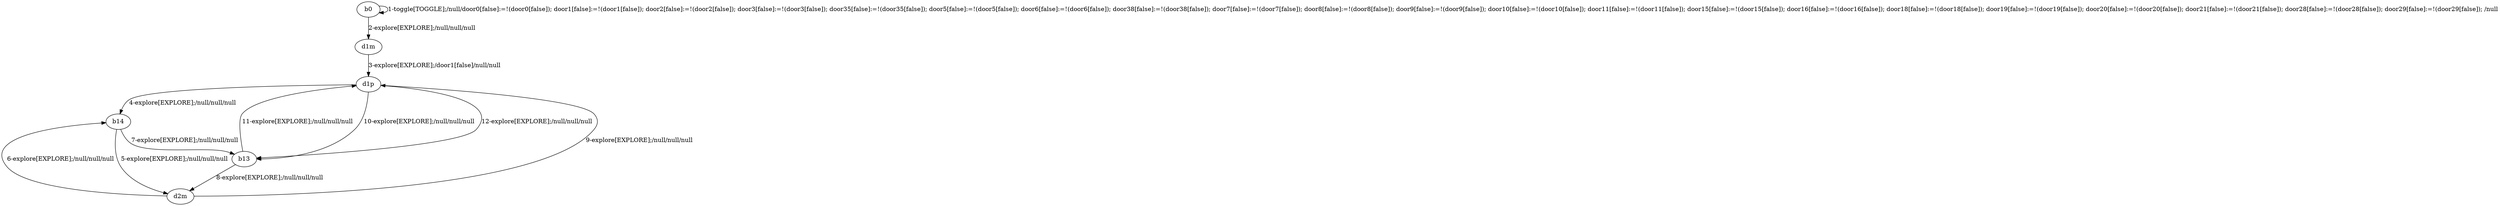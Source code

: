 # Total number of goals covered by this test: 1
# d2m --> d1p

digraph g {
"b0" -> "b0" [label = "1-toggle[TOGGLE];/null/door0[false]:=!(door0[false]); door1[false]:=!(door1[false]); door2[false]:=!(door2[false]); door3[false]:=!(door3[false]); door35[false]:=!(door35[false]); door5[false]:=!(door5[false]); door6[false]:=!(door6[false]); door38[false]:=!(door38[false]); door7[false]:=!(door7[false]); door8[false]:=!(door8[false]); door9[false]:=!(door9[false]); door10[false]:=!(door10[false]); door11[false]:=!(door11[false]); door15[false]:=!(door15[false]); door16[false]:=!(door16[false]); door18[false]:=!(door18[false]); door19[false]:=!(door19[false]); door20[false]:=!(door20[false]); door21[false]:=!(door21[false]); door28[false]:=!(door28[false]); door29[false]:=!(door29[false]); /null"];
"b0" -> "d1m" [label = "2-explore[EXPLORE];/null/null/null"];
"d1m" -> "d1p" [label = "3-explore[EXPLORE];/door1[false]/null/null"];
"d1p" -> "b14" [label = "4-explore[EXPLORE];/null/null/null"];
"b14" -> "d2m" [label = "5-explore[EXPLORE];/null/null/null"];
"d2m" -> "b14" [label = "6-explore[EXPLORE];/null/null/null"];
"b14" -> "b13" [label = "7-explore[EXPLORE];/null/null/null"];
"b13" -> "d2m" [label = "8-explore[EXPLORE];/null/null/null"];
"d2m" -> "d1p" [label = "9-explore[EXPLORE];/null/null/null"];
"d1p" -> "b13" [label = "10-explore[EXPLORE];/null/null/null"];
"b13" -> "d1p" [label = "11-explore[EXPLORE];/null/null/null"];
"d1p" -> "b13" [label = "12-explore[EXPLORE];/null/null/null"];
}